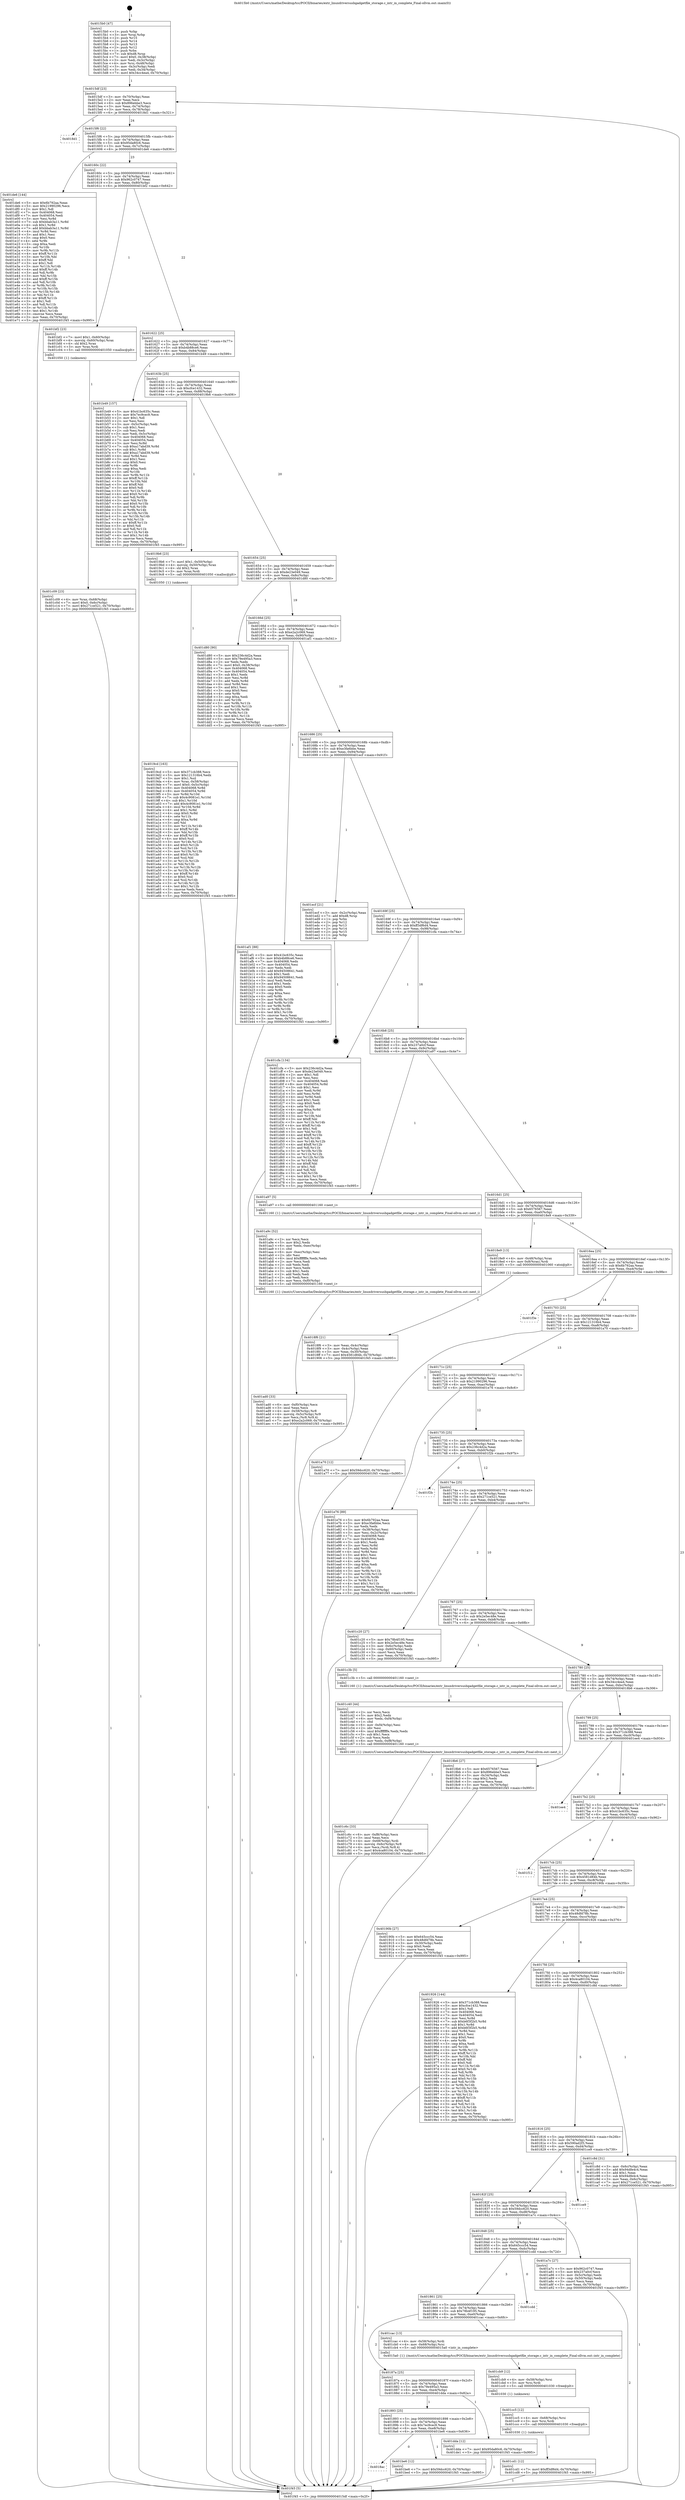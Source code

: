 digraph "0x4015b0" {
  label = "0x4015b0 (/mnt/c/Users/mathe/Desktop/tcc/POCII/binaries/extr_linuxdriversusbgadgetfile_storage.c_intr_in_complete_Final-ollvm.out::main(0))"
  labelloc = "t"
  node[shape=record]

  Entry [label="",width=0.3,height=0.3,shape=circle,fillcolor=black,style=filled]
  "0x4015df" [label="{
     0x4015df [23]\l
     | [instrs]\l
     &nbsp;&nbsp;0x4015df \<+3\>: mov -0x70(%rbp),%eax\l
     &nbsp;&nbsp;0x4015e2 \<+2\>: mov %eax,%ecx\l
     &nbsp;&nbsp;0x4015e4 \<+6\>: sub $0x896ebbe3,%ecx\l
     &nbsp;&nbsp;0x4015ea \<+3\>: mov %eax,-0x74(%rbp)\l
     &nbsp;&nbsp;0x4015ed \<+3\>: mov %ecx,-0x78(%rbp)\l
     &nbsp;&nbsp;0x4015f0 \<+6\>: je 00000000004018d1 \<main+0x321\>\l
  }"]
  "0x4018d1" [label="{
     0x4018d1\l
  }", style=dashed]
  "0x4015f6" [label="{
     0x4015f6 [22]\l
     | [instrs]\l
     &nbsp;&nbsp;0x4015f6 \<+5\>: jmp 00000000004015fb \<main+0x4b\>\l
     &nbsp;&nbsp;0x4015fb \<+3\>: mov -0x74(%rbp),%eax\l
     &nbsp;&nbsp;0x4015fe \<+5\>: sub $0x95da80c6,%eax\l
     &nbsp;&nbsp;0x401603 \<+3\>: mov %eax,-0x7c(%rbp)\l
     &nbsp;&nbsp;0x401606 \<+6\>: je 0000000000401de6 \<main+0x836\>\l
  }"]
  Exit [label="",width=0.3,height=0.3,shape=circle,fillcolor=black,style=filled,peripheries=2]
  "0x401de6" [label="{
     0x401de6 [144]\l
     | [instrs]\l
     &nbsp;&nbsp;0x401de6 \<+5\>: mov $0x6b792aa,%eax\l
     &nbsp;&nbsp;0x401deb \<+5\>: mov $0x21990296,%ecx\l
     &nbsp;&nbsp;0x401df0 \<+2\>: mov $0x1,%dl\l
     &nbsp;&nbsp;0x401df2 \<+7\>: mov 0x404068,%esi\l
     &nbsp;&nbsp;0x401df9 \<+7\>: mov 0x404054,%edi\l
     &nbsp;&nbsp;0x401e00 \<+3\>: mov %esi,%r8d\l
     &nbsp;&nbsp;0x401e03 \<+7\>: sub $0xbbab3a11,%r8d\l
     &nbsp;&nbsp;0x401e0a \<+4\>: sub $0x1,%r8d\l
     &nbsp;&nbsp;0x401e0e \<+7\>: add $0xbbab3a11,%r8d\l
     &nbsp;&nbsp;0x401e15 \<+4\>: imul %r8d,%esi\l
     &nbsp;&nbsp;0x401e19 \<+3\>: and $0x1,%esi\l
     &nbsp;&nbsp;0x401e1c \<+3\>: cmp $0x0,%esi\l
     &nbsp;&nbsp;0x401e1f \<+4\>: sete %r9b\l
     &nbsp;&nbsp;0x401e23 \<+3\>: cmp $0xa,%edi\l
     &nbsp;&nbsp;0x401e26 \<+4\>: setl %r10b\l
     &nbsp;&nbsp;0x401e2a \<+3\>: mov %r9b,%r11b\l
     &nbsp;&nbsp;0x401e2d \<+4\>: xor $0xff,%r11b\l
     &nbsp;&nbsp;0x401e31 \<+3\>: mov %r10b,%bl\l
     &nbsp;&nbsp;0x401e34 \<+3\>: xor $0xff,%bl\l
     &nbsp;&nbsp;0x401e37 \<+3\>: xor $0x1,%dl\l
     &nbsp;&nbsp;0x401e3a \<+3\>: mov %r11b,%r14b\l
     &nbsp;&nbsp;0x401e3d \<+4\>: and $0xff,%r14b\l
     &nbsp;&nbsp;0x401e41 \<+3\>: and %dl,%r9b\l
     &nbsp;&nbsp;0x401e44 \<+3\>: mov %bl,%r15b\l
     &nbsp;&nbsp;0x401e47 \<+4\>: and $0xff,%r15b\l
     &nbsp;&nbsp;0x401e4b \<+3\>: and %dl,%r10b\l
     &nbsp;&nbsp;0x401e4e \<+3\>: or %r9b,%r14b\l
     &nbsp;&nbsp;0x401e51 \<+3\>: or %r10b,%r15b\l
     &nbsp;&nbsp;0x401e54 \<+3\>: xor %r15b,%r14b\l
     &nbsp;&nbsp;0x401e57 \<+3\>: or %bl,%r11b\l
     &nbsp;&nbsp;0x401e5a \<+4\>: xor $0xff,%r11b\l
     &nbsp;&nbsp;0x401e5e \<+3\>: or $0x1,%dl\l
     &nbsp;&nbsp;0x401e61 \<+3\>: and %dl,%r11b\l
     &nbsp;&nbsp;0x401e64 \<+3\>: or %r11b,%r14b\l
     &nbsp;&nbsp;0x401e67 \<+4\>: test $0x1,%r14b\l
     &nbsp;&nbsp;0x401e6b \<+3\>: cmovne %ecx,%eax\l
     &nbsp;&nbsp;0x401e6e \<+3\>: mov %eax,-0x70(%rbp)\l
     &nbsp;&nbsp;0x401e71 \<+5\>: jmp 0000000000401f45 \<main+0x995\>\l
  }"]
  "0x40160c" [label="{
     0x40160c [22]\l
     | [instrs]\l
     &nbsp;&nbsp;0x40160c \<+5\>: jmp 0000000000401611 \<main+0x61\>\l
     &nbsp;&nbsp;0x401611 \<+3\>: mov -0x74(%rbp),%eax\l
     &nbsp;&nbsp;0x401614 \<+5\>: sub $0x962c0747,%eax\l
     &nbsp;&nbsp;0x401619 \<+3\>: mov %eax,-0x80(%rbp)\l
     &nbsp;&nbsp;0x40161c \<+6\>: je 0000000000401bf2 \<main+0x642\>\l
  }"]
  "0x401cd1" [label="{
     0x401cd1 [12]\l
     | [instrs]\l
     &nbsp;&nbsp;0x401cd1 \<+7\>: movl $0xff3df6d4,-0x70(%rbp)\l
     &nbsp;&nbsp;0x401cd8 \<+5\>: jmp 0000000000401f45 \<main+0x995\>\l
  }"]
  "0x401bf2" [label="{
     0x401bf2 [23]\l
     | [instrs]\l
     &nbsp;&nbsp;0x401bf2 \<+7\>: movl $0x1,-0x60(%rbp)\l
     &nbsp;&nbsp;0x401bf9 \<+4\>: movslq -0x60(%rbp),%rax\l
     &nbsp;&nbsp;0x401bfd \<+4\>: shl $0x2,%rax\l
     &nbsp;&nbsp;0x401c01 \<+3\>: mov %rax,%rdi\l
     &nbsp;&nbsp;0x401c04 \<+5\>: call 0000000000401050 \<malloc@plt\>\l
     | [calls]\l
     &nbsp;&nbsp;0x401050 \{1\} (unknown)\l
  }"]
  "0x401622" [label="{
     0x401622 [25]\l
     | [instrs]\l
     &nbsp;&nbsp;0x401622 \<+5\>: jmp 0000000000401627 \<main+0x77\>\l
     &nbsp;&nbsp;0x401627 \<+3\>: mov -0x74(%rbp),%eax\l
     &nbsp;&nbsp;0x40162a \<+5\>: sub $0xb4b88ce6,%eax\l
     &nbsp;&nbsp;0x40162f \<+6\>: mov %eax,-0x84(%rbp)\l
     &nbsp;&nbsp;0x401635 \<+6\>: je 0000000000401b49 \<main+0x599\>\l
  }"]
  "0x401cc5" [label="{
     0x401cc5 [12]\l
     | [instrs]\l
     &nbsp;&nbsp;0x401cc5 \<+4\>: mov -0x68(%rbp),%rsi\l
     &nbsp;&nbsp;0x401cc9 \<+3\>: mov %rsi,%rdi\l
     &nbsp;&nbsp;0x401ccc \<+5\>: call 0000000000401030 \<free@plt\>\l
     | [calls]\l
     &nbsp;&nbsp;0x401030 \{1\} (unknown)\l
  }"]
  "0x401b49" [label="{
     0x401b49 [157]\l
     | [instrs]\l
     &nbsp;&nbsp;0x401b49 \<+5\>: mov $0x41bc635c,%eax\l
     &nbsp;&nbsp;0x401b4e \<+5\>: mov $0x7ec9cec9,%ecx\l
     &nbsp;&nbsp;0x401b53 \<+2\>: mov $0x1,%dl\l
     &nbsp;&nbsp;0x401b55 \<+2\>: xor %esi,%esi\l
     &nbsp;&nbsp;0x401b57 \<+3\>: mov -0x5c(%rbp),%edi\l
     &nbsp;&nbsp;0x401b5a \<+3\>: sub $0x1,%esi\l
     &nbsp;&nbsp;0x401b5d \<+2\>: sub %esi,%edi\l
     &nbsp;&nbsp;0x401b5f \<+3\>: mov %edi,-0x5c(%rbp)\l
     &nbsp;&nbsp;0x401b62 \<+7\>: mov 0x404068,%esi\l
     &nbsp;&nbsp;0x401b69 \<+7\>: mov 0x404054,%edi\l
     &nbsp;&nbsp;0x401b70 \<+3\>: mov %esi,%r8d\l
     &nbsp;&nbsp;0x401b73 \<+7\>: sub $0xa17abd39,%r8d\l
     &nbsp;&nbsp;0x401b7a \<+4\>: sub $0x1,%r8d\l
     &nbsp;&nbsp;0x401b7e \<+7\>: add $0xa17abd39,%r8d\l
     &nbsp;&nbsp;0x401b85 \<+4\>: imul %r8d,%esi\l
     &nbsp;&nbsp;0x401b89 \<+3\>: and $0x1,%esi\l
     &nbsp;&nbsp;0x401b8c \<+3\>: cmp $0x0,%esi\l
     &nbsp;&nbsp;0x401b8f \<+4\>: sete %r9b\l
     &nbsp;&nbsp;0x401b93 \<+3\>: cmp $0xa,%edi\l
     &nbsp;&nbsp;0x401b96 \<+4\>: setl %r10b\l
     &nbsp;&nbsp;0x401b9a \<+3\>: mov %r9b,%r11b\l
     &nbsp;&nbsp;0x401b9d \<+4\>: xor $0xff,%r11b\l
     &nbsp;&nbsp;0x401ba1 \<+3\>: mov %r10b,%bl\l
     &nbsp;&nbsp;0x401ba4 \<+3\>: xor $0xff,%bl\l
     &nbsp;&nbsp;0x401ba7 \<+3\>: xor $0x0,%dl\l
     &nbsp;&nbsp;0x401baa \<+3\>: mov %r11b,%r14b\l
     &nbsp;&nbsp;0x401bad \<+4\>: and $0x0,%r14b\l
     &nbsp;&nbsp;0x401bb1 \<+3\>: and %dl,%r9b\l
     &nbsp;&nbsp;0x401bb4 \<+3\>: mov %bl,%r15b\l
     &nbsp;&nbsp;0x401bb7 \<+4\>: and $0x0,%r15b\l
     &nbsp;&nbsp;0x401bbb \<+3\>: and %dl,%r10b\l
     &nbsp;&nbsp;0x401bbe \<+3\>: or %r9b,%r14b\l
     &nbsp;&nbsp;0x401bc1 \<+3\>: or %r10b,%r15b\l
     &nbsp;&nbsp;0x401bc4 \<+3\>: xor %r15b,%r14b\l
     &nbsp;&nbsp;0x401bc7 \<+3\>: or %bl,%r11b\l
     &nbsp;&nbsp;0x401bca \<+4\>: xor $0xff,%r11b\l
     &nbsp;&nbsp;0x401bce \<+3\>: or $0x0,%dl\l
     &nbsp;&nbsp;0x401bd1 \<+3\>: and %dl,%r11b\l
     &nbsp;&nbsp;0x401bd4 \<+3\>: or %r11b,%r14b\l
     &nbsp;&nbsp;0x401bd7 \<+4\>: test $0x1,%r14b\l
     &nbsp;&nbsp;0x401bdb \<+3\>: cmovne %ecx,%eax\l
     &nbsp;&nbsp;0x401bde \<+3\>: mov %eax,-0x70(%rbp)\l
     &nbsp;&nbsp;0x401be1 \<+5\>: jmp 0000000000401f45 \<main+0x995\>\l
  }"]
  "0x40163b" [label="{
     0x40163b [25]\l
     | [instrs]\l
     &nbsp;&nbsp;0x40163b \<+5\>: jmp 0000000000401640 \<main+0x90\>\l
     &nbsp;&nbsp;0x401640 \<+3\>: mov -0x74(%rbp),%eax\l
     &nbsp;&nbsp;0x401643 \<+5\>: sub $0xcfce1432,%eax\l
     &nbsp;&nbsp;0x401648 \<+6\>: mov %eax,-0x88(%rbp)\l
     &nbsp;&nbsp;0x40164e \<+6\>: je 00000000004019b6 \<main+0x406\>\l
  }"]
  "0x401cb9" [label="{
     0x401cb9 [12]\l
     | [instrs]\l
     &nbsp;&nbsp;0x401cb9 \<+4\>: mov -0x58(%rbp),%rsi\l
     &nbsp;&nbsp;0x401cbd \<+3\>: mov %rsi,%rdi\l
     &nbsp;&nbsp;0x401cc0 \<+5\>: call 0000000000401030 \<free@plt\>\l
     | [calls]\l
     &nbsp;&nbsp;0x401030 \{1\} (unknown)\l
  }"]
  "0x4019b6" [label="{
     0x4019b6 [23]\l
     | [instrs]\l
     &nbsp;&nbsp;0x4019b6 \<+7\>: movl $0x1,-0x50(%rbp)\l
     &nbsp;&nbsp;0x4019bd \<+4\>: movslq -0x50(%rbp),%rax\l
     &nbsp;&nbsp;0x4019c1 \<+4\>: shl $0x2,%rax\l
     &nbsp;&nbsp;0x4019c5 \<+3\>: mov %rax,%rdi\l
     &nbsp;&nbsp;0x4019c8 \<+5\>: call 0000000000401050 \<malloc@plt\>\l
     | [calls]\l
     &nbsp;&nbsp;0x401050 \{1\} (unknown)\l
  }"]
  "0x401654" [label="{
     0x401654 [25]\l
     | [instrs]\l
     &nbsp;&nbsp;0x401654 \<+5\>: jmp 0000000000401659 \<main+0xa9\>\l
     &nbsp;&nbsp;0x401659 \<+3\>: mov -0x74(%rbp),%eax\l
     &nbsp;&nbsp;0x40165c \<+5\>: sub $0xde23e049,%eax\l
     &nbsp;&nbsp;0x401661 \<+6\>: mov %eax,-0x8c(%rbp)\l
     &nbsp;&nbsp;0x401667 \<+6\>: je 0000000000401d80 \<main+0x7d0\>\l
  }"]
  "0x401c6c" [label="{
     0x401c6c [33]\l
     | [instrs]\l
     &nbsp;&nbsp;0x401c6c \<+6\>: mov -0xf8(%rbp),%ecx\l
     &nbsp;&nbsp;0x401c72 \<+3\>: imul %eax,%ecx\l
     &nbsp;&nbsp;0x401c75 \<+4\>: mov -0x68(%rbp),%rdi\l
     &nbsp;&nbsp;0x401c79 \<+4\>: movslq -0x6c(%rbp),%r8\l
     &nbsp;&nbsp;0x401c7d \<+4\>: mov %ecx,(%rdi,%r8,4)\l
     &nbsp;&nbsp;0x401c81 \<+7\>: movl $0x4ca80104,-0x70(%rbp)\l
     &nbsp;&nbsp;0x401c88 \<+5\>: jmp 0000000000401f45 \<main+0x995\>\l
  }"]
  "0x401d80" [label="{
     0x401d80 [90]\l
     | [instrs]\l
     &nbsp;&nbsp;0x401d80 \<+5\>: mov $0x236c4d2a,%eax\l
     &nbsp;&nbsp;0x401d85 \<+5\>: mov $0x79e495a3,%ecx\l
     &nbsp;&nbsp;0x401d8a \<+2\>: xor %edx,%edx\l
     &nbsp;&nbsp;0x401d8c \<+7\>: movl $0x0,-0x38(%rbp)\l
     &nbsp;&nbsp;0x401d93 \<+7\>: mov 0x404068,%esi\l
     &nbsp;&nbsp;0x401d9a \<+7\>: mov 0x404054,%edi\l
     &nbsp;&nbsp;0x401da1 \<+3\>: sub $0x1,%edx\l
     &nbsp;&nbsp;0x401da4 \<+3\>: mov %esi,%r8d\l
     &nbsp;&nbsp;0x401da7 \<+3\>: add %edx,%r8d\l
     &nbsp;&nbsp;0x401daa \<+4\>: imul %r8d,%esi\l
     &nbsp;&nbsp;0x401dae \<+3\>: and $0x1,%esi\l
     &nbsp;&nbsp;0x401db1 \<+3\>: cmp $0x0,%esi\l
     &nbsp;&nbsp;0x401db4 \<+4\>: sete %r9b\l
     &nbsp;&nbsp;0x401db8 \<+3\>: cmp $0xa,%edi\l
     &nbsp;&nbsp;0x401dbb \<+4\>: setl %r10b\l
     &nbsp;&nbsp;0x401dbf \<+3\>: mov %r9b,%r11b\l
     &nbsp;&nbsp;0x401dc2 \<+3\>: and %r10b,%r11b\l
     &nbsp;&nbsp;0x401dc5 \<+3\>: xor %r10b,%r9b\l
     &nbsp;&nbsp;0x401dc8 \<+3\>: or %r9b,%r11b\l
     &nbsp;&nbsp;0x401dcb \<+4\>: test $0x1,%r11b\l
     &nbsp;&nbsp;0x401dcf \<+3\>: cmovne %ecx,%eax\l
     &nbsp;&nbsp;0x401dd2 \<+3\>: mov %eax,-0x70(%rbp)\l
     &nbsp;&nbsp;0x401dd5 \<+5\>: jmp 0000000000401f45 \<main+0x995\>\l
  }"]
  "0x40166d" [label="{
     0x40166d [25]\l
     | [instrs]\l
     &nbsp;&nbsp;0x40166d \<+5\>: jmp 0000000000401672 \<main+0xc2\>\l
     &nbsp;&nbsp;0x401672 \<+3\>: mov -0x74(%rbp),%eax\l
     &nbsp;&nbsp;0x401675 \<+5\>: sub $0xe2a2c069,%eax\l
     &nbsp;&nbsp;0x40167a \<+6\>: mov %eax,-0x90(%rbp)\l
     &nbsp;&nbsp;0x401680 \<+6\>: je 0000000000401af1 \<main+0x541\>\l
  }"]
  "0x401c40" [label="{
     0x401c40 [44]\l
     | [instrs]\l
     &nbsp;&nbsp;0x401c40 \<+2\>: xor %ecx,%ecx\l
     &nbsp;&nbsp;0x401c42 \<+5\>: mov $0x2,%edx\l
     &nbsp;&nbsp;0x401c47 \<+6\>: mov %edx,-0xf4(%rbp)\l
     &nbsp;&nbsp;0x401c4d \<+1\>: cltd\l
     &nbsp;&nbsp;0x401c4e \<+6\>: mov -0xf4(%rbp),%esi\l
     &nbsp;&nbsp;0x401c54 \<+2\>: idiv %esi\l
     &nbsp;&nbsp;0x401c56 \<+6\>: imul $0xfffffffe,%edx,%edx\l
     &nbsp;&nbsp;0x401c5c \<+3\>: sub $0x1,%ecx\l
     &nbsp;&nbsp;0x401c5f \<+2\>: sub %ecx,%edx\l
     &nbsp;&nbsp;0x401c61 \<+6\>: mov %edx,-0xf8(%rbp)\l
     &nbsp;&nbsp;0x401c67 \<+5\>: call 0000000000401160 \<next_i\>\l
     | [calls]\l
     &nbsp;&nbsp;0x401160 \{1\} (/mnt/c/Users/mathe/Desktop/tcc/POCII/binaries/extr_linuxdriversusbgadgetfile_storage.c_intr_in_complete_Final-ollvm.out::next_i)\l
  }"]
  "0x401af1" [label="{
     0x401af1 [88]\l
     | [instrs]\l
     &nbsp;&nbsp;0x401af1 \<+5\>: mov $0x41bc635c,%eax\l
     &nbsp;&nbsp;0x401af6 \<+5\>: mov $0xb4b88ce6,%ecx\l
     &nbsp;&nbsp;0x401afb \<+7\>: mov 0x404068,%edx\l
     &nbsp;&nbsp;0x401b02 \<+7\>: mov 0x404054,%esi\l
     &nbsp;&nbsp;0x401b09 \<+2\>: mov %edx,%edi\l
     &nbsp;&nbsp;0x401b0b \<+6\>: add $0x94508641,%edi\l
     &nbsp;&nbsp;0x401b11 \<+3\>: sub $0x1,%edi\l
     &nbsp;&nbsp;0x401b14 \<+6\>: sub $0x94508641,%edi\l
     &nbsp;&nbsp;0x401b1a \<+3\>: imul %edi,%edx\l
     &nbsp;&nbsp;0x401b1d \<+3\>: and $0x1,%edx\l
     &nbsp;&nbsp;0x401b20 \<+3\>: cmp $0x0,%edx\l
     &nbsp;&nbsp;0x401b23 \<+4\>: sete %r8b\l
     &nbsp;&nbsp;0x401b27 \<+3\>: cmp $0xa,%esi\l
     &nbsp;&nbsp;0x401b2a \<+4\>: setl %r9b\l
     &nbsp;&nbsp;0x401b2e \<+3\>: mov %r8b,%r10b\l
     &nbsp;&nbsp;0x401b31 \<+3\>: and %r9b,%r10b\l
     &nbsp;&nbsp;0x401b34 \<+3\>: xor %r9b,%r8b\l
     &nbsp;&nbsp;0x401b37 \<+3\>: or %r8b,%r10b\l
     &nbsp;&nbsp;0x401b3a \<+4\>: test $0x1,%r10b\l
     &nbsp;&nbsp;0x401b3e \<+3\>: cmovne %ecx,%eax\l
     &nbsp;&nbsp;0x401b41 \<+3\>: mov %eax,-0x70(%rbp)\l
     &nbsp;&nbsp;0x401b44 \<+5\>: jmp 0000000000401f45 \<main+0x995\>\l
  }"]
  "0x401686" [label="{
     0x401686 [25]\l
     | [instrs]\l
     &nbsp;&nbsp;0x401686 \<+5\>: jmp 000000000040168b \<main+0xdb\>\l
     &nbsp;&nbsp;0x40168b \<+3\>: mov -0x74(%rbp),%eax\l
     &nbsp;&nbsp;0x40168e \<+5\>: sub $0xe3fa6bbe,%eax\l
     &nbsp;&nbsp;0x401693 \<+6\>: mov %eax,-0x94(%rbp)\l
     &nbsp;&nbsp;0x401699 \<+6\>: je 0000000000401ecf \<main+0x91f\>\l
  }"]
  "0x401c09" [label="{
     0x401c09 [23]\l
     | [instrs]\l
     &nbsp;&nbsp;0x401c09 \<+4\>: mov %rax,-0x68(%rbp)\l
     &nbsp;&nbsp;0x401c0d \<+7\>: movl $0x0,-0x6c(%rbp)\l
     &nbsp;&nbsp;0x401c14 \<+7\>: movl $0x271ce521,-0x70(%rbp)\l
     &nbsp;&nbsp;0x401c1b \<+5\>: jmp 0000000000401f45 \<main+0x995\>\l
  }"]
  "0x401ecf" [label="{
     0x401ecf [21]\l
     | [instrs]\l
     &nbsp;&nbsp;0x401ecf \<+3\>: mov -0x2c(%rbp),%eax\l
     &nbsp;&nbsp;0x401ed2 \<+7\>: add $0xd8,%rsp\l
     &nbsp;&nbsp;0x401ed9 \<+1\>: pop %rbx\l
     &nbsp;&nbsp;0x401eda \<+2\>: pop %r12\l
     &nbsp;&nbsp;0x401edc \<+2\>: pop %r13\l
     &nbsp;&nbsp;0x401ede \<+2\>: pop %r14\l
     &nbsp;&nbsp;0x401ee0 \<+2\>: pop %r15\l
     &nbsp;&nbsp;0x401ee2 \<+1\>: pop %rbp\l
     &nbsp;&nbsp;0x401ee3 \<+1\>: ret\l
  }"]
  "0x40169f" [label="{
     0x40169f [25]\l
     | [instrs]\l
     &nbsp;&nbsp;0x40169f \<+5\>: jmp 00000000004016a4 \<main+0xf4\>\l
     &nbsp;&nbsp;0x4016a4 \<+3\>: mov -0x74(%rbp),%eax\l
     &nbsp;&nbsp;0x4016a7 \<+5\>: sub $0xff3df6d4,%eax\l
     &nbsp;&nbsp;0x4016ac \<+6\>: mov %eax,-0x98(%rbp)\l
     &nbsp;&nbsp;0x4016b2 \<+6\>: je 0000000000401cfa \<main+0x74a\>\l
  }"]
  "0x4018ac" [label="{
     0x4018ac\l
  }", style=dashed]
  "0x401cfa" [label="{
     0x401cfa [134]\l
     | [instrs]\l
     &nbsp;&nbsp;0x401cfa \<+5\>: mov $0x236c4d2a,%eax\l
     &nbsp;&nbsp;0x401cff \<+5\>: mov $0xde23e049,%ecx\l
     &nbsp;&nbsp;0x401d04 \<+2\>: mov $0x1,%dl\l
     &nbsp;&nbsp;0x401d06 \<+2\>: xor %esi,%esi\l
     &nbsp;&nbsp;0x401d08 \<+7\>: mov 0x404068,%edi\l
     &nbsp;&nbsp;0x401d0f \<+8\>: mov 0x404054,%r8d\l
     &nbsp;&nbsp;0x401d17 \<+3\>: sub $0x1,%esi\l
     &nbsp;&nbsp;0x401d1a \<+3\>: mov %edi,%r9d\l
     &nbsp;&nbsp;0x401d1d \<+3\>: add %esi,%r9d\l
     &nbsp;&nbsp;0x401d20 \<+4\>: imul %r9d,%edi\l
     &nbsp;&nbsp;0x401d24 \<+3\>: and $0x1,%edi\l
     &nbsp;&nbsp;0x401d27 \<+3\>: cmp $0x0,%edi\l
     &nbsp;&nbsp;0x401d2a \<+4\>: sete %r10b\l
     &nbsp;&nbsp;0x401d2e \<+4\>: cmp $0xa,%r8d\l
     &nbsp;&nbsp;0x401d32 \<+4\>: setl %r11b\l
     &nbsp;&nbsp;0x401d36 \<+3\>: mov %r10b,%bl\l
     &nbsp;&nbsp;0x401d39 \<+3\>: xor $0xff,%bl\l
     &nbsp;&nbsp;0x401d3c \<+3\>: mov %r11b,%r14b\l
     &nbsp;&nbsp;0x401d3f \<+4\>: xor $0xff,%r14b\l
     &nbsp;&nbsp;0x401d43 \<+3\>: xor $0x1,%dl\l
     &nbsp;&nbsp;0x401d46 \<+3\>: mov %bl,%r15b\l
     &nbsp;&nbsp;0x401d49 \<+4\>: and $0xff,%r15b\l
     &nbsp;&nbsp;0x401d4d \<+3\>: and %dl,%r10b\l
     &nbsp;&nbsp;0x401d50 \<+3\>: mov %r14b,%r12b\l
     &nbsp;&nbsp;0x401d53 \<+4\>: and $0xff,%r12b\l
     &nbsp;&nbsp;0x401d57 \<+3\>: and %dl,%r11b\l
     &nbsp;&nbsp;0x401d5a \<+3\>: or %r10b,%r15b\l
     &nbsp;&nbsp;0x401d5d \<+3\>: or %r11b,%r12b\l
     &nbsp;&nbsp;0x401d60 \<+3\>: xor %r12b,%r15b\l
     &nbsp;&nbsp;0x401d63 \<+3\>: or %r14b,%bl\l
     &nbsp;&nbsp;0x401d66 \<+3\>: xor $0xff,%bl\l
     &nbsp;&nbsp;0x401d69 \<+3\>: or $0x1,%dl\l
     &nbsp;&nbsp;0x401d6c \<+2\>: and %dl,%bl\l
     &nbsp;&nbsp;0x401d6e \<+3\>: or %bl,%r15b\l
     &nbsp;&nbsp;0x401d71 \<+4\>: test $0x1,%r15b\l
     &nbsp;&nbsp;0x401d75 \<+3\>: cmovne %ecx,%eax\l
     &nbsp;&nbsp;0x401d78 \<+3\>: mov %eax,-0x70(%rbp)\l
     &nbsp;&nbsp;0x401d7b \<+5\>: jmp 0000000000401f45 \<main+0x995\>\l
  }"]
  "0x4016b8" [label="{
     0x4016b8 [25]\l
     | [instrs]\l
     &nbsp;&nbsp;0x4016b8 \<+5\>: jmp 00000000004016bd \<main+0x10d\>\l
     &nbsp;&nbsp;0x4016bd \<+3\>: mov -0x74(%rbp),%eax\l
     &nbsp;&nbsp;0x4016c0 \<+5\>: sub $0x237a0cf,%eax\l
     &nbsp;&nbsp;0x4016c5 \<+6\>: mov %eax,-0x9c(%rbp)\l
     &nbsp;&nbsp;0x4016cb \<+6\>: je 0000000000401a97 \<main+0x4e7\>\l
  }"]
  "0x401be6" [label="{
     0x401be6 [12]\l
     | [instrs]\l
     &nbsp;&nbsp;0x401be6 \<+7\>: movl $0x59dcc620,-0x70(%rbp)\l
     &nbsp;&nbsp;0x401bed \<+5\>: jmp 0000000000401f45 \<main+0x995\>\l
  }"]
  "0x401a97" [label="{
     0x401a97 [5]\l
     | [instrs]\l
     &nbsp;&nbsp;0x401a97 \<+5\>: call 0000000000401160 \<next_i\>\l
     | [calls]\l
     &nbsp;&nbsp;0x401160 \{1\} (/mnt/c/Users/mathe/Desktop/tcc/POCII/binaries/extr_linuxdriversusbgadgetfile_storage.c_intr_in_complete_Final-ollvm.out::next_i)\l
  }"]
  "0x4016d1" [label="{
     0x4016d1 [25]\l
     | [instrs]\l
     &nbsp;&nbsp;0x4016d1 \<+5\>: jmp 00000000004016d6 \<main+0x126\>\l
     &nbsp;&nbsp;0x4016d6 \<+3\>: mov -0x74(%rbp),%eax\l
     &nbsp;&nbsp;0x4016d9 \<+5\>: sub $0x6576567,%eax\l
     &nbsp;&nbsp;0x4016de \<+6\>: mov %eax,-0xa0(%rbp)\l
     &nbsp;&nbsp;0x4016e4 \<+6\>: je 00000000004018e9 \<main+0x339\>\l
  }"]
  "0x401893" [label="{
     0x401893 [25]\l
     | [instrs]\l
     &nbsp;&nbsp;0x401893 \<+5\>: jmp 0000000000401898 \<main+0x2e8\>\l
     &nbsp;&nbsp;0x401898 \<+3\>: mov -0x74(%rbp),%eax\l
     &nbsp;&nbsp;0x40189b \<+5\>: sub $0x7ec9cec9,%eax\l
     &nbsp;&nbsp;0x4018a0 \<+6\>: mov %eax,-0xe8(%rbp)\l
     &nbsp;&nbsp;0x4018a6 \<+6\>: je 0000000000401be6 \<main+0x636\>\l
  }"]
  "0x4018e9" [label="{
     0x4018e9 [13]\l
     | [instrs]\l
     &nbsp;&nbsp;0x4018e9 \<+4\>: mov -0x48(%rbp),%rax\l
     &nbsp;&nbsp;0x4018ed \<+4\>: mov 0x8(%rax),%rdi\l
     &nbsp;&nbsp;0x4018f1 \<+5\>: call 0000000000401060 \<atoi@plt\>\l
     | [calls]\l
     &nbsp;&nbsp;0x401060 \{1\} (unknown)\l
  }"]
  "0x4016ea" [label="{
     0x4016ea [25]\l
     | [instrs]\l
     &nbsp;&nbsp;0x4016ea \<+5\>: jmp 00000000004016ef \<main+0x13f\>\l
     &nbsp;&nbsp;0x4016ef \<+3\>: mov -0x74(%rbp),%eax\l
     &nbsp;&nbsp;0x4016f2 \<+5\>: sub $0x6b792aa,%eax\l
     &nbsp;&nbsp;0x4016f7 \<+6\>: mov %eax,-0xa4(%rbp)\l
     &nbsp;&nbsp;0x4016fd \<+6\>: je 0000000000401f3e \<main+0x98e\>\l
  }"]
  "0x401dda" [label="{
     0x401dda [12]\l
     | [instrs]\l
     &nbsp;&nbsp;0x401dda \<+7\>: movl $0x95da80c6,-0x70(%rbp)\l
     &nbsp;&nbsp;0x401de1 \<+5\>: jmp 0000000000401f45 \<main+0x995\>\l
  }"]
  "0x401f3e" [label="{
     0x401f3e\l
  }", style=dashed]
  "0x401703" [label="{
     0x401703 [25]\l
     | [instrs]\l
     &nbsp;&nbsp;0x401703 \<+5\>: jmp 0000000000401708 \<main+0x158\>\l
     &nbsp;&nbsp;0x401708 \<+3\>: mov -0x74(%rbp),%eax\l
     &nbsp;&nbsp;0x40170b \<+5\>: sub $0x121316b4,%eax\l
     &nbsp;&nbsp;0x401710 \<+6\>: mov %eax,-0xa8(%rbp)\l
     &nbsp;&nbsp;0x401716 \<+6\>: je 0000000000401a70 \<main+0x4c0\>\l
  }"]
  "0x40187a" [label="{
     0x40187a [25]\l
     | [instrs]\l
     &nbsp;&nbsp;0x40187a \<+5\>: jmp 000000000040187f \<main+0x2cf\>\l
     &nbsp;&nbsp;0x40187f \<+3\>: mov -0x74(%rbp),%eax\l
     &nbsp;&nbsp;0x401882 \<+5\>: sub $0x79e495a3,%eax\l
     &nbsp;&nbsp;0x401887 \<+6\>: mov %eax,-0xe4(%rbp)\l
     &nbsp;&nbsp;0x40188d \<+6\>: je 0000000000401dda \<main+0x82a\>\l
  }"]
  "0x401a70" [label="{
     0x401a70 [12]\l
     | [instrs]\l
     &nbsp;&nbsp;0x401a70 \<+7\>: movl $0x59dcc620,-0x70(%rbp)\l
     &nbsp;&nbsp;0x401a77 \<+5\>: jmp 0000000000401f45 \<main+0x995\>\l
  }"]
  "0x40171c" [label="{
     0x40171c [25]\l
     | [instrs]\l
     &nbsp;&nbsp;0x40171c \<+5\>: jmp 0000000000401721 \<main+0x171\>\l
     &nbsp;&nbsp;0x401721 \<+3\>: mov -0x74(%rbp),%eax\l
     &nbsp;&nbsp;0x401724 \<+5\>: sub $0x21990296,%eax\l
     &nbsp;&nbsp;0x401729 \<+6\>: mov %eax,-0xac(%rbp)\l
     &nbsp;&nbsp;0x40172f \<+6\>: je 0000000000401e76 \<main+0x8c6\>\l
  }"]
  "0x401cac" [label="{
     0x401cac [13]\l
     | [instrs]\l
     &nbsp;&nbsp;0x401cac \<+4\>: mov -0x58(%rbp),%rdi\l
     &nbsp;&nbsp;0x401cb0 \<+4\>: mov -0x68(%rbp),%rsi\l
     &nbsp;&nbsp;0x401cb4 \<+5\>: call 00000000004015a0 \<intr_in_complete\>\l
     | [calls]\l
     &nbsp;&nbsp;0x4015a0 \{1\} (/mnt/c/Users/mathe/Desktop/tcc/POCII/binaries/extr_linuxdriversusbgadgetfile_storage.c_intr_in_complete_Final-ollvm.out::intr_in_complete)\l
  }"]
  "0x401e76" [label="{
     0x401e76 [89]\l
     | [instrs]\l
     &nbsp;&nbsp;0x401e76 \<+5\>: mov $0x6b792aa,%eax\l
     &nbsp;&nbsp;0x401e7b \<+5\>: mov $0xe3fa6bbe,%ecx\l
     &nbsp;&nbsp;0x401e80 \<+2\>: xor %edx,%edx\l
     &nbsp;&nbsp;0x401e82 \<+3\>: mov -0x38(%rbp),%esi\l
     &nbsp;&nbsp;0x401e85 \<+3\>: mov %esi,-0x2c(%rbp)\l
     &nbsp;&nbsp;0x401e88 \<+7\>: mov 0x404068,%esi\l
     &nbsp;&nbsp;0x401e8f \<+7\>: mov 0x404054,%edi\l
     &nbsp;&nbsp;0x401e96 \<+3\>: sub $0x1,%edx\l
     &nbsp;&nbsp;0x401e99 \<+3\>: mov %esi,%r8d\l
     &nbsp;&nbsp;0x401e9c \<+3\>: add %edx,%r8d\l
     &nbsp;&nbsp;0x401e9f \<+4\>: imul %r8d,%esi\l
     &nbsp;&nbsp;0x401ea3 \<+3\>: and $0x1,%esi\l
     &nbsp;&nbsp;0x401ea6 \<+3\>: cmp $0x0,%esi\l
     &nbsp;&nbsp;0x401ea9 \<+4\>: sete %r9b\l
     &nbsp;&nbsp;0x401ead \<+3\>: cmp $0xa,%edi\l
     &nbsp;&nbsp;0x401eb0 \<+4\>: setl %r10b\l
     &nbsp;&nbsp;0x401eb4 \<+3\>: mov %r9b,%r11b\l
     &nbsp;&nbsp;0x401eb7 \<+3\>: and %r10b,%r11b\l
     &nbsp;&nbsp;0x401eba \<+3\>: xor %r10b,%r9b\l
     &nbsp;&nbsp;0x401ebd \<+3\>: or %r9b,%r11b\l
     &nbsp;&nbsp;0x401ec0 \<+4\>: test $0x1,%r11b\l
     &nbsp;&nbsp;0x401ec4 \<+3\>: cmovne %ecx,%eax\l
     &nbsp;&nbsp;0x401ec7 \<+3\>: mov %eax,-0x70(%rbp)\l
     &nbsp;&nbsp;0x401eca \<+5\>: jmp 0000000000401f45 \<main+0x995\>\l
  }"]
  "0x401735" [label="{
     0x401735 [25]\l
     | [instrs]\l
     &nbsp;&nbsp;0x401735 \<+5\>: jmp 000000000040173a \<main+0x18a\>\l
     &nbsp;&nbsp;0x40173a \<+3\>: mov -0x74(%rbp),%eax\l
     &nbsp;&nbsp;0x40173d \<+5\>: sub $0x236c4d2a,%eax\l
     &nbsp;&nbsp;0x401742 \<+6\>: mov %eax,-0xb0(%rbp)\l
     &nbsp;&nbsp;0x401748 \<+6\>: je 0000000000401f2b \<main+0x97b\>\l
  }"]
  "0x401861" [label="{
     0x401861 [25]\l
     | [instrs]\l
     &nbsp;&nbsp;0x401861 \<+5\>: jmp 0000000000401866 \<main+0x2b6\>\l
     &nbsp;&nbsp;0x401866 \<+3\>: mov -0x74(%rbp),%eax\l
     &nbsp;&nbsp;0x401869 \<+5\>: sub $0x78b4f195,%eax\l
     &nbsp;&nbsp;0x40186e \<+6\>: mov %eax,-0xe0(%rbp)\l
     &nbsp;&nbsp;0x401874 \<+6\>: je 0000000000401cac \<main+0x6fc\>\l
  }"]
  "0x401f2b" [label="{
     0x401f2b\l
  }", style=dashed]
  "0x40174e" [label="{
     0x40174e [25]\l
     | [instrs]\l
     &nbsp;&nbsp;0x40174e \<+5\>: jmp 0000000000401753 \<main+0x1a3\>\l
     &nbsp;&nbsp;0x401753 \<+3\>: mov -0x74(%rbp),%eax\l
     &nbsp;&nbsp;0x401756 \<+5\>: sub $0x271ce521,%eax\l
     &nbsp;&nbsp;0x40175b \<+6\>: mov %eax,-0xb4(%rbp)\l
     &nbsp;&nbsp;0x401761 \<+6\>: je 0000000000401c20 \<main+0x670\>\l
  }"]
  "0x401cdd" [label="{
     0x401cdd\l
  }", style=dashed]
  "0x401c20" [label="{
     0x401c20 [27]\l
     | [instrs]\l
     &nbsp;&nbsp;0x401c20 \<+5\>: mov $0x78b4f195,%eax\l
     &nbsp;&nbsp;0x401c25 \<+5\>: mov $0x2e5ec48e,%ecx\l
     &nbsp;&nbsp;0x401c2a \<+3\>: mov -0x6c(%rbp),%edx\l
     &nbsp;&nbsp;0x401c2d \<+3\>: cmp -0x60(%rbp),%edx\l
     &nbsp;&nbsp;0x401c30 \<+3\>: cmovl %ecx,%eax\l
     &nbsp;&nbsp;0x401c33 \<+3\>: mov %eax,-0x70(%rbp)\l
     &nbsp;&nbsp;0x401c36 \<+5\>: jmp 0000000000401f45 \<main+0x995\>\l
  }"]
  "0x401767" [label="{
     0x401767 [25]\l
     | [instrs]\l
     &nbsp;&nbsp;0x401767 \<+5\>: jmp 000000000040176c \<main+0x1bc\>\l
     &nbsp;&nbsp;0x40176c \<+3\>: mov -0x74(%rbp),%eax\l
     &nbsp;&nbsp;0x40176f \<+5\>: sub $0x2e5ec48e,%eax\l
     &nbsp;&nbsp;0x401774 \<+6\>: mov %eax,-0xb8(%rbp)\l
     &nbsp;&nbsp;0x40177a \<+6\>: je 0000000000401c3b \<main+0x68b\>\l
  }"]
  "0x401ad0" [label="{
     0x401ad0 [33]\l
     | [instrs]\l
     &nbsp;&nbsp;0x401ad0 \<+6\>: mov -0xf0(%rbp),%ecx\l
     &nbsp;&nbsp;0x401ad6 \<+3\>: imul %eax,%ecx\l
     &nbsp;&nbsp;0x401ad9 \<+4\>: mov -0x58(%rbp),%r8\l
     &nbsp;&nbsp;0x401add \<+4\>: movslq -0x5c(%rbp),%r9\l
     &nbsp;&nbsp;0x401ae1 \<+4\>: mov %ecx,(%r8,%r9,4)\l
     &nbsp;&nbsp;0x401ae5 \<+7\>: movl $0xe2a2c069,-0x70(%rbp)\l
     &nbsp;&nbsp;0x401aec \<+5\>: jmp 0000000000401f45 \<main+0x995\>\l
  }"]
  "0x401c3b" [label="{
     0x401c3b [5]\l
     | [instrs]\l
     &nbsp;&nbsp;0x401c3b \<+5\>: call 0000000000401160 \<next_i\>\l
     | [calls]\l
     &nbsp;&nbsp;0x401160 \{1\} (/mnt/c/Users/mathe/Desktop/tcc/POCII/binaries/extr_linuxdriversusbgadgetfile_storage.c_intr_in_complete_Final-ollvm.out::next_i)\l
  }"]
  "0x401780" [label="{
     0x401780 [25]\l
     | [instrs]\l
     &nbsp;&nbsp;0x401780 \<+5\>: jmp 0000000000401785 \<main+0x1d5\>\l
     &nbsp;&nbsp;0x401785 \<+3\>: mov -0x74(%rbp),%eax\l
     &nbsp;&nbsp;0x401788 \<+5\>: sub $0x34cc4ea4,%eax\l
     &nbsp;&nbsp;0x40178d \<+6\>: mov %eax,-0xbc(%rbp)\l
     &nbsp;&nbsp;0x401793 \<+6\>: je 00000000004018b6 \<main+0x306\>\l
  }"]
  "0x401a9c" [label="{
     0x401a9c [52]\l
     | [instrs]\l
     &nbsp;&nbsp;0x401a9c \<+2\>: xor %ecx,%ecx\l
     &nbsp;&nbsp;0x401a9e \<+5\>: mov $0x2,%edx\l
     &nbsp;&nbsp;0x401aa3 \<+6\>: mov %edx,-0xec(%rbp)\l
     &nbsp;&nbsp;0x401aa9 \<+1\>: cltd\l
     &nbsp;&nbsp;0x401aaa \<+6\>: mov -0xec(%rbp),%esi\l
     &nbsp;&nbsp;0x401ab0 \<+2\>: idiv %esi\l
     &nbsp;&nbsp;0x401ab2 \<+6\>: imul $0xfffffffe,%edx,%edx\l
     &nbsp;&nbsp;0x401ab8 \<+2\>: mov %ecx,%edi\l
     &nbsp;&nbsp;0x401aba \<+2\>: sub %edx,%edi\l
     &nbsp;&nbsp;0x401abc \<+2\>: mov %ecx,%edx\l
     &nbsp;&nbsp;0x401abe \<+3\>: sub $0x1,%edx\l
     &nbsp;&nbsp;0x401ac1 \<+2\>: add %edx,%edi\l
     &nbsp;&nbsp;0x401ac3 \<+2\>: sub %edi,%ecx\l
     &nbsp;&nbsp;0x401ac5 \<+6\>: mov %ecx,-0xf0(%rbp)\l
     &nbsp;&nbsp;0x401acb \<+5\>: call 0000000000401160 \<next_i\>\l
     | [calls]\l
     &nbsp;&nbsp;0x401160 \{1\} (/mnt/c/Users/mathe/Desktop/tcc/POCII/binaries/extr_linuxdriversusbgadgetfile_storage.c_intr_in_complete_Final-ollvm.out::next_i)\l
  }"]
  "0x4018b6" [label="{
     0x4018b6 [27]\l
     | [instrs]\l
     &nbsp;&nbsp;0x4018b6 \<+5\>: mov $0x6576567,%eax\l
     &nbsp;&nbsp;0x4018bb \<+5\>: mov $0x896ebbe3,%ecx\l
     &nbsp;&nbsp;0x4018c0 \<+3\>: mov -0x34(%rbp),%edx\l
     &nbsp;&nbsp;0x4018c3 \<+3\>: cmp $0x2,%edx\l
     &nbsp;&nbsp;0x4018c6 \<+3\>: cmovne %ecx,%eax\l
     &nbsp;&nbsp;0x4018c9 \<+3\>: mov %eax,-0x70(%rbp)\l
     &nbsp;&nbsp;0x4018cc \<+5\>: jmp 0000000000401f45 \<main+0x995\>\l
  }"]
  "0x401799" [label="{
     0x401799 [25]\l
     | [instrs]\l
     &nbsp;&nbsp;0x401799 \<+5\>: jmp 000000000040179e \<main+0x1ee\>\l
     &nbsp;&nbsp;0x40179e \<+3\>: mov -0x74(%rbp),%eax\l
     &nbsp;&nbsp;0x4017a1 \<+5\>: sub $0x371cb388,%eax\l
     &nbsp;&nbsp;0x4017a6 \<+6\>: mov %eax,-0xc0(%rbp)\l
     &nbsp;&nbsp;0x4017ac \<+6\>: je 0000000000401ee4 \<main+0x934\>\l
  }"]
  "0x401f45" [label="{
     0x401f45 [5]\l
     | [instrs]\l
     &nbsp;&nbsp;0x401f45 \<+5\>: jmp 00000000004015df \<main+0x2f\>\l
  }"]
  "0x4015b0" [label="{
     0x4015b0 [47]\l
     | [instrs]\l
     &nbsp;&nbsp;0x4015b0 \<+1\>: push %rbp\l
     &nbsp;&nbsp;0x4015b1 \<+3\>: mov %rsp,%rbp\l
     &nbsp;&nbsp;0x4015b4 \<+2\>: push %r15\l
     &nbsp;&nbsp;0x4015b6 \<+2\>: push %r14\l
     &nbsp;&nbsp;0x4015b8 \<+2\>: push %r13\l
     &nbsp;&nbsp;0x4015ba \<+2\>: push %r12\l
     &nbsp;&nbsp;0x4015bc \<+1\>: push %rbx\l
     &nbsp;&nbsp;0x4015bd \<+7\>: sub $0xd8,%rsp\l
     &nbsp;&nbsp;0x4015c4 \<+7\>: movl $0x0,-0x38(%rbp)\l
     &nbsp;&nbsp;0x4015cb \<+3\>: mov %edi,-0x3c(%rbp)\l
     &nbsp;&nbsp;0x4015ce \<+4\>: mov %rsi,-0x48(%rbp)\l
     &nbsp;&nbsp;0x4015d2 \<+3\>: mov -0x3c(%rbp),%edi\l
     &nbsp;&nbsp;0x4015d5 \<+3\>: mov %edi,-0x34(%rbp)\l
     &nbsp;&nbsp;0x4015d8 \<+7\>: movl $0x34cc4ea4,-0x70(%rbp)\l
  }"]
  "0x4018f6" [label="{
     0x4018f6 [21]\l
     | [instrs]\l
     &nbsp;&nbsp;0x4018f6 \<+3\>: mov %eax,-0x4c(%rbp)\l
     &nbsp;&nbsp;0x4018f9 \<+3\>: mov -0x4c(%rbp),%eax\l
     &nbsp;&nbsp;0x4018fc \<+3\>: mov %eax,-0x30(%rbp)\l
     &nbsp;&nbsp;0x4018ff \<+7\>: movl $0x4581d84b,-0x70(%rbp)\l
     &nbsp;&nbsp;0x401906 \<+5\>: jmp 0000000000401f45 \<main+0x995\>\l
  }"]
  "0x401848" [label="{
     0x401848 [25]\l
     | [instrs]\l
     &nbsp;&nbsp;0x401848 \<+5\>: jmp 000000000040184d \<main+0x29d\>\l
     &nbsp;&nbsp;0x40184d \<+3\>: mov -0x74(%rbp),%eax\l
     &nbsp;&nbsp;0x401850 \<+5\>: sub $0x645ccc54,%eax\l
     &nbsp;&nbsp;0x401855 \<+6\>: mov %eax,-0xdc(%rbp)\l
     &nbsp;&nbsp;0x40185b \<+6\>: je 0000000000401cdd \<main+0x72d\>\l
  }"]
  "0x401ee4" [label="{
     0x401ee4\l
  }", style=dashed]
  "0x4017b2" [label="{
     0x4017b2 [25]\l
     | [instrs]\l
     &nbsp;&nbsp;0x4017b2 \<+5\>: jmp 00000000004017b7 \<main+0x207\>\l
     &nbsp;&nbsp;0x4017b7 \<+3\>: mov -0x74(%rbp),%eax\l
     &nbsp;&nbsp;0x4017ba \<+5\>: sub $0x41bc635c,%eax\l
     &nbsp;&nbsp;0x4017bf \<+6\>: mov %eax,-0xc4(%rbp)\l
     &nbsp;&nbsp;0x4017c5 \<+6\>: je 0000000000401f12 \<main+0x962\>\l
  }"]
  "0x401a7c" [label="{
     0x401a7c [27]\l
     | [instrs]\l
     &nbsp;&nbsp;0x401a7c \<+5\>: mov $0x962c0747,%eax\l
     &nbsp;&nbsp;0x401a81 \<+5\>: mov $0x237a0cf,%ecx\l
     &nbsp;&nbsp;0x401a86 \<+3\>: mov -0x5c(%rbp),%edx\l
     &nbsp;&nbsp;0x401a89 \<+3\>: cmp -0x50(%rbp),%edx\l
     &nbsp;&nbsp;0x401a8c \<+3\>: cmovl %ecx,%eax\l
     &nbsp;&nbsp;0x401a8f \<+3\>: mov %eax,-0x70(%rbp)\l
     &nbsp;&nbsp;0x401a92 \<+5\>: jmp 0000000000401f45 \<main+0x995\>\l
  }"]
  "0x401f12" [label="{
     0x401f12\l
  }", style=dashed]
  "0x4017cb" [label="{
     0x4017cb [25]\l
     | [instrs]\l
     &nbsp;&nbsp;0x4017cb \<+5\>: jmp 00000000004017d0 \<main+0x220\>\l
     &nbsp;&nbsp;0x4017d0 \<+3\>: mov -0x74(%rbp),%eax\l
     &nbsp;&nbsp;0x4017d3 \<+5\>: sub $0x4581d84b,%eax\l
     &nbsp;&nbsp;0x4017d8 \<+6\>: mov %eax,-0xc8(%rbp)\l
     &nbsp;&nbsp;0x4017de \<+6\>: je 000000000040190b \<main+0x35b\>\l
  }"]
  "0x40182f" [label="{
     0x40182f [25]\l
     | [instrs]\l
     &nbsp;&nbsp;0x40182f \<+5\>: jmp 0000000000401834 \<main+0x284\>\l
     &nbsp;&nbsp;0x401834 \<+3\>: mov -0x74(%rbp),%eax\l
     &nbsp;&nbsp;0x401837 \<+5\>: sub $0x59dcc620,%eax\l
     &nbsp;&nbsp;0x40183c \<+6\>: mov %eax,-0xd8(%rbp)\l
     &nbsp;&nbsp;0x401842 \<+6\>: je 0000000000401a7c \<main+0x4cc\>\l
  }"]
  "0x40190b" [label="{
     0x40190b [27]\l
     | [instrs]\l
     &nbsp;&nbsp;0x40190b \<+5\>: mov $0x645ccc54,%eax\l
     &nbsp;&nbsp;0x401910 \<+5\>: mov $0x48dfd78b,%ecx\l
     &nbsp;&nbsp;0x401915 \<+3\>: mov -0x30(%rbp),%edx\l
     &nbsp;&nbsp;0x401918 \<+3\>: cmp $0x0,%edx\l
     &nbsp;&nbsp;0x40191b \<+3\>: cmove %ecx,%eax\l
     &nbsp;&nbsp;0x40191e \<+3\>: mov %eax,-0x70(%rbp)\l
     &nbsp;&nbsp;0x401921 \<+5\>: jmp 0000000000401f45 \<main+0x995\>\l
  }"]
  "0x4017e4" [label="{
     0x4017e4 [25]\l
     | [instrs]\l
     &nbsp;&nbsp;0x4017e4 \<+5\>: jmp 00000000004017e9 \<main+0x239\>\l
     &nbsp;&nbsp;0x4017e9 \<+3\>: mov -0x74(%rbp),%eax\l
     &nbsp;&nbsp;0x4017ec \<+5\>: sub $0x48dfd78b,%eax\l
     &nbsp;&nbsp;0x4017f1 \<+6\>: mov %eax,-0xcc(%rbp)\l
     &nbsp;&nbsp;0x4017f7 \<+6\>: je 0000000000401926 \<main+0x376\>\l
  }"]
  "0x401ce9" [label="{
     0x401ce9\l
  }", style=dashed]
  "0x401926" [label="{
     0x401926 [144]\l
     | [instrs]\l
     &nbsp;&nbsp;0x401926 \<+5\>: mov $0x371cb388,%eax\l
     &nbsp;&nbsp;0x40192b \<+5\>: mov $0xcfce1432,%ecx\l
     &nbsp;&nbsp;0x401930 \<+2\>: mov $0x1,%dl\l
     &nbsp;&nbsp;0x401932 \<+7\>: mov 0x404068,%esi\l
     &nbsp;&nbsp;0x401939 \<+7\>: mov 0x404054,%edi\l
     &nbsp;&nbsp;0x401940 \<+3\>: mov %esi,%r8d\l
     &nbsp;&nbsp;0x401943 \<+7\>: sub $0xb6f3f2b5,%r8d\l
     &nbsp;&nbsp;0x40194a \<+4\>: sub $0x1,%r8d\l
     &nbsp;&nbsp;0x40194e \<+7\>: add $0xb6f3f2b5,%r8d\l
     &nbsp;&nbsp;0x401955 \<+4\>: imul %r8d,%esi\l
     &nbsp;&nbsp;0x401959 \<+3\>: and $0x1,%esi\l
     &nbsp;&nbsp;0x40195c \<+3\>: cmp $0x0,%esi\l
     &nbsp;&nbsp;0x40195f \<+4\>: sete %r9b\l
     &nbsp;&nbsp;0x401963 \<+3\>: cmp $0xa,%edi\l
     &nbsp;&nbsp;0x401966 \<+4\>: setl %r10b\l
     &nbsp;&nbsp;0x40196a \<+3\>: mov %r9b,%r11b\l
     &nbsp;&nbsp;0x40196d \<+4\>: xor $0xff,%r11b\l
     &nbsp;&nbsp;0x401971 \<+3\>: mov %r10b,%bl\l
     &nbsp;&nbsp;0x401974 \<+3\>: xor $0xff,%bl\l
     &nbsp;&nbsp;0x401977 \<+3\>: xor $0x0,%dl\l
     &nbsp;&nbsp;0x40197a \<+3\>: mov %r11b,%r14b\l
     &nbsp;&nbsp;0x40197d \<+4\>: and $0x0,%r14b\l
     &nbsp;&nbsp;0x401981 \<+3\>: and %dl,%r9b\l
     &nbsp;&nbsp;0x401984 \<+3\>: mov %bl,%r15b\l
     &nbsp;&nbsp;0x401987 \<+4\>: and $0x0,%r15b\l
     &nbsp;&nbsp;0x40198b \<+3\>: and %dl,%r10b\l
     &nbsp;&nbsp;0x40198e \<+3\>: or %r9b,%r14b\l
     &nbsp;&nbsp;0x401991 \<+3\>: or %r10b,%r15b\l
     &nbsp;&nbsp;0x401994 \<+3\>: xor %r15b,%r14b\l
     &nbsp;&nbsp;0x401997 \<+3\>: or %bl,%r11b\l
     &nbsp;&nbsp;0x40199a \<+4\>: xor $0xff,%r11b\l
     &nbsp;&nbsp;0x40199e \<+3\>: or $0x0,%dl\l
     &nbsp;&nbsp;0x4019a1 \<+3\>: and %dl,%r11b\l
     &nbsp;&nbsp;0x4019a4 \<+3\>: or %r11b,%r14b\l
     &nbsp;&nbsp;0x4019a7 \<+4\>: test $0x1,%r14b\l
     &nbsp;&nbsp;0x4019ab \<+3\>: cmovne %ecx,%eax\l
     &nbsp;&nbsp;0x4019ae \<+3\>: mov %eax,-0x70(%rbp)\l
     &nbsp;&nbsp;0x4019b1 \<+5\>: jmp 0000000000401f45 \<main+0x995\>\l
  }"]
  "0x4017fd" [label="{
     0x4017fd [25]\l
     | [instrs]\l
     &nbsp;&nbsp;0x4017fd \<+5\>: jmp 0000000000401802 \<main+0x252\>\l
     &nbsp;&nbsp;0x401802 \<+3\>: mov -0x74(%rbp),%eax\l
     &nbsp;&nbsp;0x401805 \<+5\>: sub $0x4ca80104,%eax\l
     &nbsp;&nbsp;0x40180a \<+6\>: mov %eax,-0xd0(%rbp)\l
     &nbsp;&nbsp;0x401810 \<+6\>: je 0000000000401c8d \<main+0x6dd\>\l
  }"]
  "0x4019cd" [label="{
     0x4019cd [163]\l
     | [instrs]\l
     &nbsp;&nbsp;0x4019cd \<+5\>: mov $0x371cb388,%ecx\l
     &nbsp;&nbsp;0x4019d2 \<+5\>: mov $0x121316b4,%edx\l
     &nbsp;&nbsp;0x4019d7 \<+3\>: mov $0x1,%sil\l
     &nbsp;&nbsp;0x4019da \<+4\>: mov %rax,-0x58(%rbp)\l
     &nbsp;&nbsp;0x4019de \<+7\>: movl $0x0,-0x5c(%rbp)\l
     &nbsp;&nbsp;0x4019e5 \<+8\>: mov 0x404068,%r8d\l
     &nbsp;&nbsp;0x4019ed \<+8\>: mov 0x404054,%r9d\l
     &nbsp;&nbsp;0x4019f5 \<+3\>: mov %r8d,%r10d\l
     &nbsp;&nbsp;0x4019f8 \<+7\>: sub $0x4c9081e1,%r10d\l
     &nbsp;&nbsp;0x4019ff \<+4\>: sub $0x1,%r10d\l
     &nbsp;&nbsp;0x401a03 \<+7\>: add $0x4c9081e1,%r10d\l
     &nbsp;&nbsp;0x401a0a \<+4\>: imul %r10d,%r8d\l
     &nbsp;&nbsp;0x401a0e \<+4\>: and $0x1,%r8d\l
     &nbsp;&nbsp;0x401a12 \<+4\>: cmp $0x0,%r8d\l
     &nbsp;&nbsp;0x401a16 \<+4\>: sete %r11b\l
     &nbsp;&nbsp;0x401a1a \<+4\>: cmp $0xa,%r9d\l
     &nbsp;&nbsp;0x401a1e \<+3\>: setl %bl\l
     &nbsp;&nbsp;0x401a21 \<+3\>: mov %r11b,%r14b\l
     &nbsp;&nbsp;0x401a24 \<+4\>: xor $0xff,%r14b\l
     &nbsp;&nbsp;0x401a28 \<+3\>: mov %bl,%r15b\l
     &nbsp;&nbsp;0x401a2b \<+4\>: xor $0xff,%r15b\l
     &nbsp;&nbsp;0x401a2f \<+4\>: xor $0x0,%sil\l
     &nbsp;&nbsp;0x401a33 \<+3\>: mov %r14b,%r12b\l
     &nbsp;&nbsp;0x401a36 \<+4\>: and $0x0,%r12b\l
     &nbsp;&nbsp;0x401a3a \<+3\>: and %sil,%r11b\l
     &nbsp;&nbsp;0x401a3d \<+3\>: mov %r15b,%r13b\l
     &nbsp;&nbsp;0x401a40 \<+4\>: and $0x0,%r13b\l
     &nbsp;&nbsp;0x401a44 \<+3\>: and %sil,%bl\l
     &nbsp;&nbsp;0x401a47 \<+3\>: or %r11b,%r12b\l
     &nbsp;&nbsp;0x401a4a \<+3\>: or %bl,%r13b\l
     &nbsp;&nbsp;0x401a4d \<+3\>: xor %r13b,%r12b\l
     &nbsp;&nbsp;0x401a50 \<+3\>: or %r15b,%r14b\l
     &nbsp;&nbsp;0x401a53 \<+4\>: xor $0xff,%r14b\l
     &nbsp;&nbsp;0x401a57 \<+4\>: or $0x0,%sil\l
     &nbsp;&nbsp;0x401a5b \<+3\>: and %sil,%r14b\l
     &nbsp;&nbsp;0x401a5e \<+3\>: or %r14b,%r12b\l
     &nbsp;&nbsp;0x401a61 \<+4\>: test $0x1,%r12b\l
     &nbsp;&nbsp;0x401a65 \<+3\>: cmovne %edx,%ecx\l
     &nbsp;&nbsp;0x401a68 \<+3\>: mov %ecx,-0x70(%rbp)\l
     &nbsp;&nbsp;0x401a6b \<+5\>: jmp 0000000000401f45 \<main+0x995\>\l
  }"]
  "0x401816" [label="{
     0x401816 [25]\l
     | [instrs]\l
     &nbsp;&nbsp;0x401816 \<+5\>: jmp 000000000040181b \<main+0x26b\>\l
     &nbsp;&nbsp;0x40181b \<+3\>: mov -0x74(%rbp),%eax\l
     &nbsp;&nbsp;0x40181e \<+5\>: sub $0x590ad2f3,%eax\l
     &nbsp;&nbsp;0x401823 \<+6\>: mov %eax,-0xd4(%rbp)\l
     &nbsp;&nbsp;0x401829 \<+6\>: je 0000000000401ce9 \<main+0x739\>\l
  }"]
  "0x401c8d" [label="{
     0x401c8d [31]\l
     | [instrs]\l
     &nbsp;&nbsp;0x401c8d \<+3\>: mov -0x6c(%rbp),%eax\l
     &nbsp;&nbsp;0x401c90 \<+5\>: add $0x94dfe4c4,%eax\l
     &nbsp;&nbsp;0x401c95 \<+3\>: add $0x1,%eax\l
     &nbsp;&nbsp;0x401c98 \<+5\>: sub $0x94dfe4c4,%eax\l
     &nbsp;&nbsp;0x401c9d \<+3\>: mov %eax,-0x6c(%rbp)\l
     &nbsp;&nbsp;0x401ca0 \<+7\>: movl $0x271ce521,-0x70(%rbp)\l
     &nbsp;&nbsp;0x401ca7 \<+5\>: jmp 0000000000401f45 \<main+0x995\>\l
  }"]
  Entry -> "0x4015b0" [label=" 1"]
  "0x4015df" -> "0x4018d1" [label=" 0"]
  "0x4015df" -> "0x4015f6" [label=" 24"]
  "0x401ecf" -> Exit [label=" 1"]
  "0x4015f6" -> "0x401de6" [label=" 1"]
  "0x4015f6" -> "0x40160c" [label=" 23"]
  "0x401e76" -> "0x401f45" [label=" 1"]
  "0x40160c" -> "0x401bf2" [label=" 1"]
  "0x40160c" -> "0x401622" [label=" 22"]
  "0x401de6" -> "0x401f45" [label=" 1"]
  "0x401622" -> "0x401b49" [label=" 1"]
  "0x401622" -> "0x40163b" [label=" 21"]
  "0x401dda" -> "0x401f45" [label=" 1"]
  "0x40163b" -> "0x4019b6" [label=" 1"]
  "0x40163b" -> "0x401654" [label=" 20"]
  "0x401d80" -> "0x401f45" [label=" 1"]
  "0x401654" -> "0x401d80" [label=" 1"]
  "0x401654" -> "0x40166d" [label=" 19"]
  "0x401cfa" -> "0x401f45" [label=" 1"]
  "0x40166d" -> "0x401af1" [label=" 1"]
  "0x40166d" -> "0x401686" [label=" 18"]
  "0x401cd1" -> "0x401f45" [label=" 1"]
  "0x401686" -> "0x401ecf" [label=" 1"]
  "0x401686" -> "0x40169f" [label=" 17"]
  "0x401cc5" -> "0x401cd1" [label=" 1"]
  "0x40169f" -> "0x401cfa" [label=" 1"]
  "0x40169f" -> "0x4016b8" [label=" 16"]
  "0x401cb9" -> "0x401cc5" [label=" 1"]
  "0x4016b8" -> "0x401a97" [label=" 1"]
  "0x4016b8" -> "0x4016d1" [label=" 15"]
  "0x401cac" -> "0x401cb9" [label=" 1"]
  "0x4016d1" -> "0x4018e9" [label=" 1"]
  "0x4016d1" -> "0x4016ea" [label=" 14"]
  "0x401c6c" -> "0x401f45" [label=" 1"]
  "0x4016ea" -> "0x401f3e" [label=" 0"]
  "0x4016ea" -> "0x401703" [label=" 14"]
  "0x401c40" -> "0x401c6c" [label=" 1"]
  "0x401703" -> "0x401a70" [label=" 1"]
  "0x401703" -> "0x40171c" [label=" 13"]
  "0x401c20" -> "0x401f45" [label=" 2"]
  "0x40171c" -> "0x401e76" [label=" 1"]
  "0x40171c" -> "0x401735" [label=" 12"]
  "0x401c09" -> "0x401f45" [label=" 1"]
  "0x401735" -> "0x401f2b" [label=" 0"]
  "0x401735" -> "0x40174e" [label=" 12"]
  "0x401be6" -> "0x401f45" [label=" 1"]
  "0x40174e" -> "0x401c20" [label=" 2"]
  "0x40174e" -> "0x401767" [label=" 10"]
  "0x401893" -> "0x4018ac" [label=" 0"]
  "0x401767" -> "0x401c3b" [label=" 1"]
  "0x401767" -> "0x401780" [label=" 9"]
  "0x401c8d" -> "0x401f45" [label=" 1"]
  "0x401780" -> "0x4018b6" [label=" 1"]
  "0x401780" -> "0x401799" [label=" 8"]
  "0x4018b6" -> "0x401f45" [label=" 1"]
  "0x4015b0" -> "0x4015df" [label=" 1"]
  "0x401f45" -> "0x4015df" [label=" 23"]
  "0x4018e9" -> "0x4018f6" [label=" 1"]
  "0x4018f6" -> "0x401f45" [label=" 1"]
  "0x40187a" -> "0x401893" [label=" 1"]
  "0x401799" -> "0x401ee4" [label=" 0"]
  "0x401799" -> "0x4017b2" [label=" 8"]
  "0x40187a" -> "0x401dda" [label=" 1"]
  "0x4017b2" -> "0x401f12" [label=" 0"]
  "0x4017b2" -> "0x4017cb" [label=" 8"]
  "0x401c3b" -> "0x401c40" [label=" 1"]
  "0x4017cb" -> "0x40190b" [label=" 1"]
  "0x4017cb" -> "0x4017e4" [label=" 7"]
  "0x40190b" -> "0x401f45" [label=" 1"]
  "0x401861" -> "0x401cac" [label=" 1"]
  "0x4017e4" -> "0x401926" [label=" 1"]
  "0x4017e4" -> "0x4017fd" [label=" 6"]
  "0x401926" -> "0x401f45" [label=" 1"]
  "0x4019b6" -> "0x4019cd" [label=" 1"]
  "0x4019cd" -> "0x401f45" [label=" 1"]
  "0x401a70" -> "0x401f45" [label=" 1"]
  "0x401bf2" -> "0x401c09" [label=" 1"]
  "0x4017fd" -> "0x401c8d" [label=" 1"]
  "0x4017fd" -> "0x401816" [label=" 5"]
  "0x401848" -> "0x401861" [label=" 3"]
  "0x401816" -> "0x401ce9" [label=" 0"]
  "0x401816" -> "0x40182f" [label=" 5"]
  "0x401861" -> "0x40187a" [label=" 2"]
  "0x40182f" -> "0x401a7c" [label=" 2"]
  "0x40182f" -> "0x401848" [label=" 3"]
  "0x401a7c" -> "0x401f45" [label=" 2"]
  "0x401a97" -> "0x401a9c" [label=" 1"]
  "0x401a9c" -> "0x401ad0" [label=" 1"]
  "0x401ad0" -> "0x401f45" [label=" 1"]
  "0x401af1" -> "0x401f45" [label=" 1"]
  "0x401b49" -> "0x401f45" [label=" 1"]
  "0x401893" -> "0x401be6" [label=" 1"]
  "0x401848" -> "0x401cdd" [label=" 0"]
}
